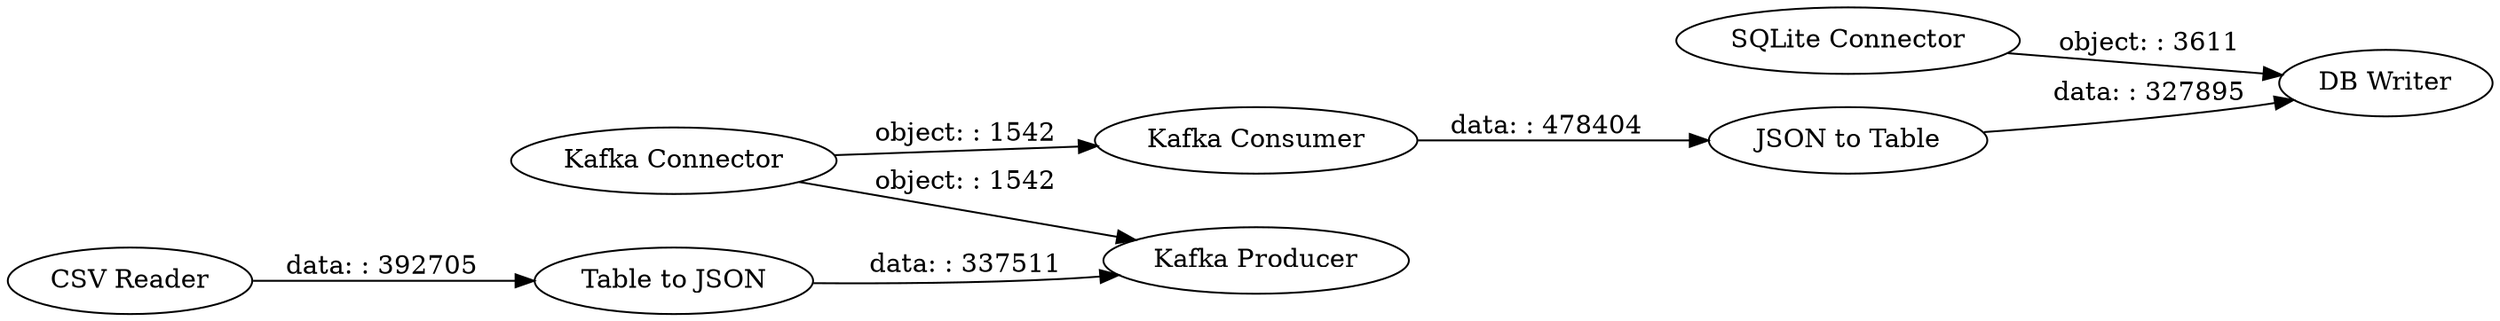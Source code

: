 digraph {
	"-3093187973006478059_15" [label="Kafka Consumer"]
	"-3093187973006478059_13" [label="DB Writer"]
	"-3093187973006478059_5" [label="Table to JSON"]
	"-3093187973006478059_12" [label="SQLite Connector"]
	"-3093187973006478059_1" [label="Kafka Connector"]
	"-3093187973006478059_7" [label="JSON to Table"]
	"-3093187973006478059_3" [label="CSV Reader"]
	"-3093187973006478059_49" [label="Kafka Producer"]
	"-3093187973006478059_1" -> "-3093187973006478059_15" [label="object: : 1542"]
	"-3093187973006478059_7" -> "-3093187973006478059_13" [label="data: : 327895"]
	"-3093187973006478059_3" -> "-3093187973006478059_5" [label="data: : 392705"]
	"-3093187973006478059_12" -> "-3093187973006478059_13" [label="object: : 3611"]
	"-3093187973006478059_5" -> "-3093187973006478059_49" [label="data: : 337511"]
	"-3093187973006478059_15" -> "-3093187973006478059_7" [label="data: : 478404"]
	"-3093187973006478059_1" -> "-3093187973006478059_49" [label="object: : 1542"]
	rankdir=LR
}
